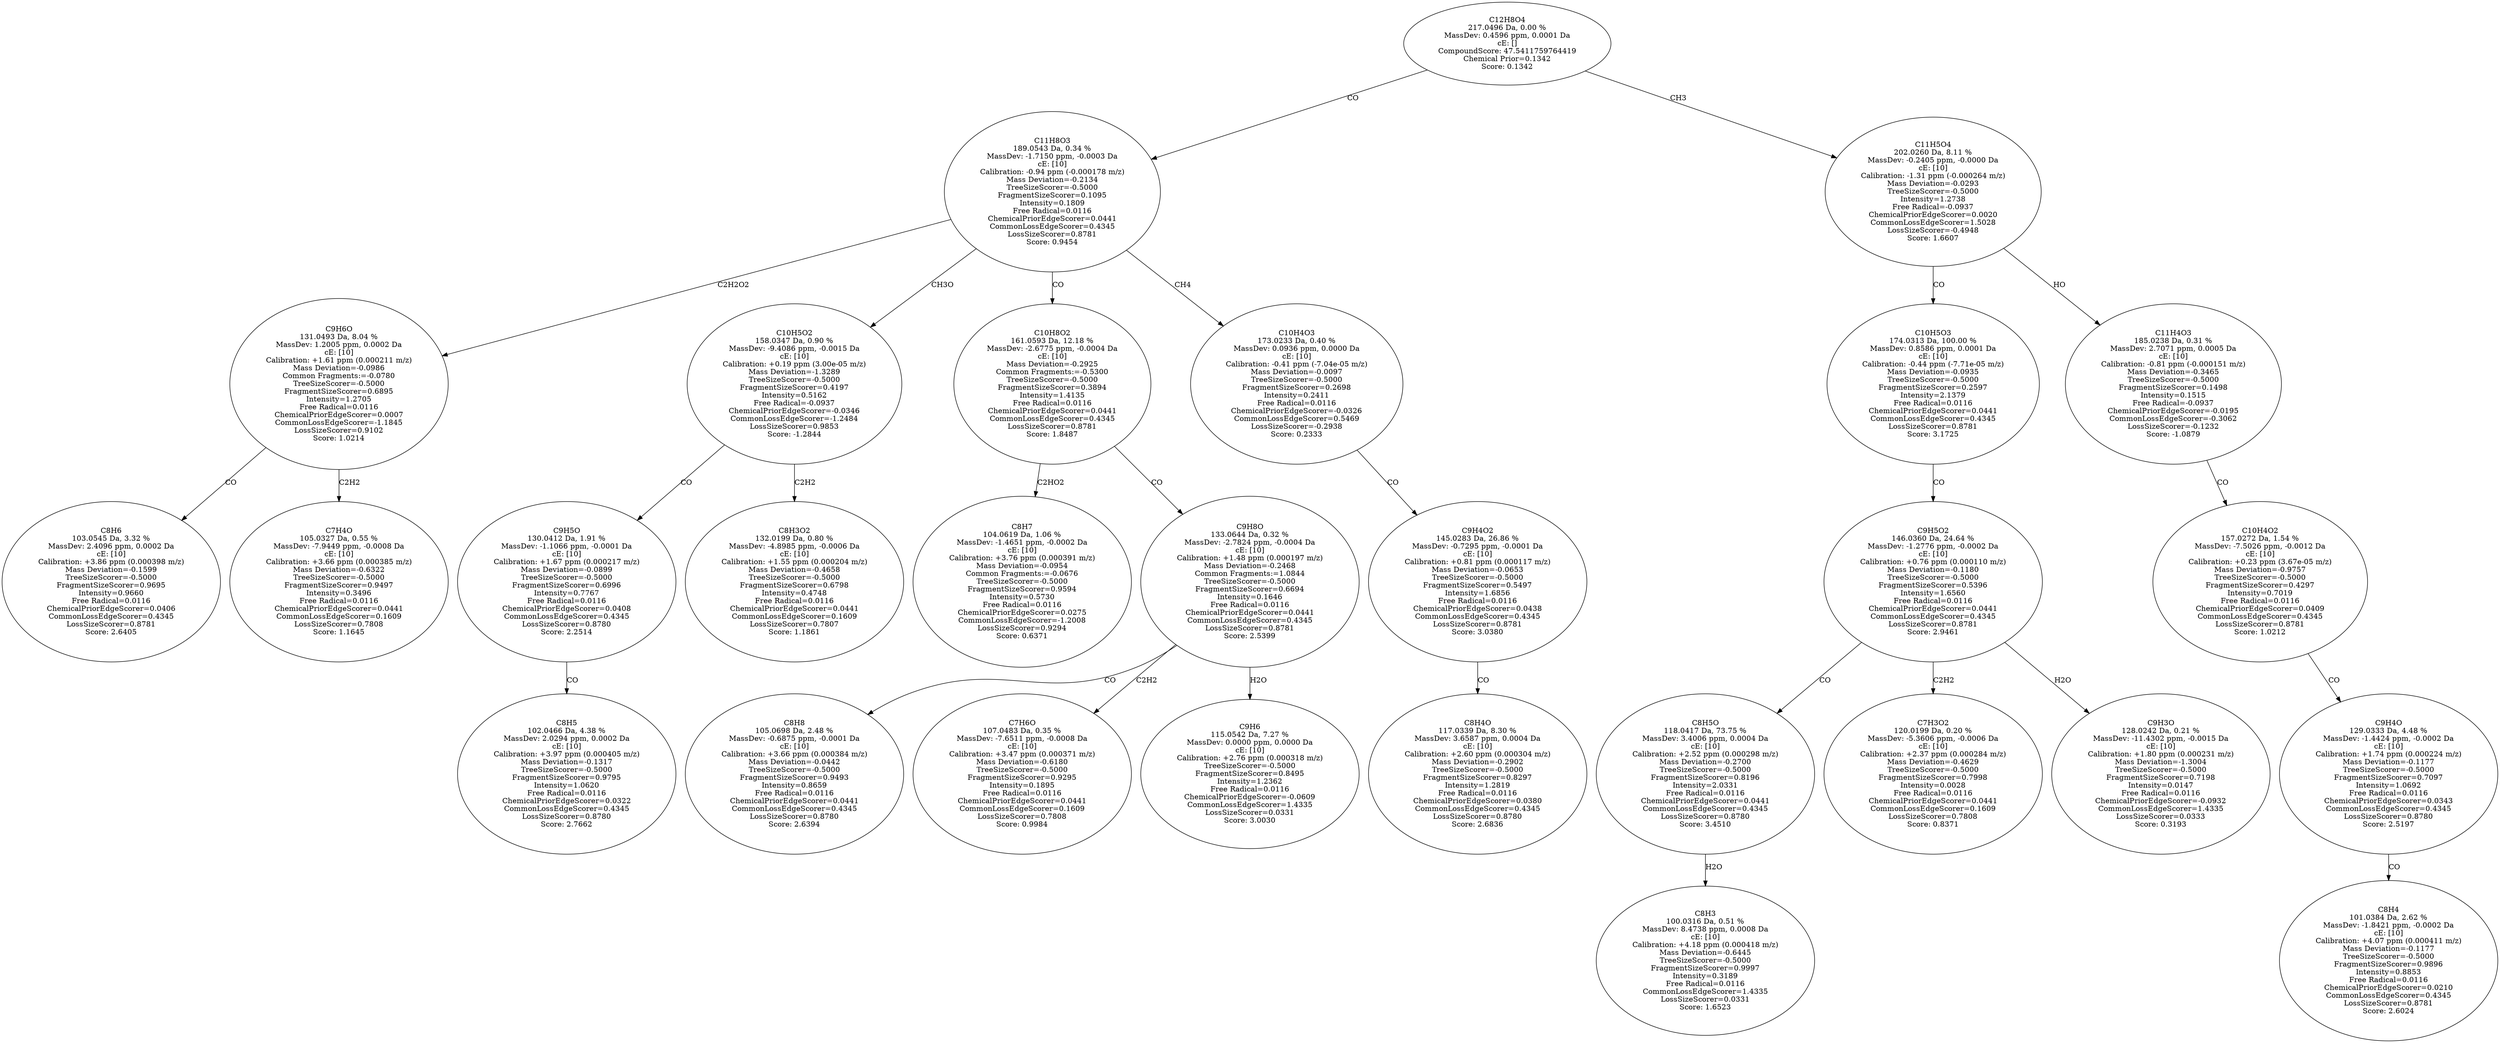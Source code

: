 strict digraph {
v1 [label="C8H6\n103.0545 Da, 3.32 %\nMassDev: 2.4096 ppm, 0.0002 Da\ncE: [10]\nCalibration: +3.86 ppm (0.000398 m/z)\nMass Deviation=-0.1599\nTreeSizeScorer=-0.5000\nFragmentSizeScorer=0.9695\nIntensity=0.9660\nFree Radical=0.0116\nChemicalPriorEdgeScorer=0.0406\nCommonLossEdgeScorer=0.4345\nLossSizeScorer=0.8781\nScore: 2.6405"];
v2 [label="C7H4O\n105.0327 Da, 0.55 %\nMassDev: -7.9449 ppm, -0.0008 Da\ncE: [10]\nCalibration: +3.66 ppm (0.000385 m/z)\nMass Deviation=-0.6322\nTreeSizeScorer=-0.5000\nFragmentSizeScorer=0.9497\nIntensity=0.3496\nFree Radical=0.0116\nChemicalPriorEdgeScorer=0.0441\nCommonLossEdgeScorer=0.1609\nLossSizeScorer=0.7808\nScore: 1.1645"];
v3 [label="C9H6O\n131.0493 Da, 8.04 %\nMassDev: 1.2005 ppm, 0.0002 Da\ncE: [10]\nCalibration: +1.61 ppm (0.000211 m/z)\nMass Deviation=-0.0986\nCommon Fragments:=-0.0780\nTreeSizeScorer=-0.5000\nFragmentSizeScorer=0.6895\nIntensity=1.2705\nFree Radical=0.0116\nChemicalPriorEdgeScorer=0.0007\nCommonLossEdgeScorer=-1.1845\nLossSizeScorer=0.9102\nScore: 1.0214"];
v4 [label="C8H5\n102.0466 Da, 4.38 %\nMassDev: 2.0294 ppm, 0.0002 Da\ncE: [10]\nCalibration: +3.97 ppm (0.000405 m/z)\nMass Deviation=-0.1317\nTreeSizeScorer=-0.5000\nFragmentSizeScorer=0.9795\nIntensity=1.0620\nFree Radical=0.0116\nChemicalPriorEdgeScorer=0.0322\nCommonLossEdgeScorer=0.4345\nLossSizeScorer=0.8780\nScore: 2.7662"];
v5 [label="C9H5O\n130.0412 Da, 1.91 %\nMassDev: -1.1066 ppm, -0.0001 Da\ncE: [10]\nCalibration: +1.67 ppm (0.000217 m/z)\nMass Deviation=-0.0899\nTreeSizeScorer=-0.5000\nFragmentSizeScorer=0.6996\nIntensity=0.7767\nFree Radical=0.0116\nChemicalPriorEdgeScorer=0.0408\nCommonLossEdgeScorer=0.4345\nLossSizeScorer=0.8780\nScore: 2.2514"];
v6 [label="C8H3O2\n132.0199 Da, 0.80 %\nMassDev: -4.8985 ppm, -0.0006 Da\ncE: [10]\nCalibration: +1.55 ppm (0.000204 m/z)\nMass Deviation=-0.4658\nTreeSizeScorer=-0.5000\nFragmentSizeScorer=0.6798\nIntensity=0.4748\nFree Radical=0.0116\nChemicalPriorEdgeScorer=0.0441\nCommonLossEdgeScorer=0.1609\nLossSizeScorer=0.7807\nScore: 1.1861"];
v7 [label="C10H5O2\n158.0347 Da, 0.90 %\nMassDev: -9.4086 ppm, -0.0015 Da\ncE: [10]\nCalibration: +0.19 ppm (3.00e-05 m/z)\nMass Deviation=-1.3289\nTreeSizeScorer=-0.5000\nFragmentSizeScorer=0.4197\nIntensity=0.5162\nFree Radical=-0.0937\nChemicalPriorEdgeScorer=-0.0346\nCommonLossEdgeScorer=-1.2484\nLossSizeScorer=0.9853\nScore: -1.2844"];
v8 [label="C8H7\n104.0619 Da, 1.06 %\nMassDev: -1.4651 ppm, -0.0002 Da\ncE: [10]\nCalibration: +3.76 ppm (0.000391 m/z)\nMass Deviation=-0.0954\nCommon Fragments:=-0.0676\nTreeSizeScorer=-0.5000\nFragmentSizeScorer=0.9594\nIntensity=0.5730\nFree Radical=0.0116\nChemicalPriorEdgeScorer=0.0275\nCommonLossEdgeScorer=-1.2008\nLossSizeScorer=0.9294\nScore: 0.6371"];
v9 [label="C8H8\n105.0698 Da, 2.48 %\nMassDev: -0.6875 ppm, -0.0001 Da\ncE: [10]\nCalibration: +3.66 ppm (0.000384 m/z)\nMass Deviation=-0.0442\nTreeSizeScorer=-0.5000\nFragmentSizeScorer=0.9493\nIntensity=0.8659\nFree Radical=0.0116\nChemicalPriorEdgeScorer=0.0441\nCommonLossEdgeScorer=0.4345\nLossSizeScorer=0.8780\nScore: 2.6394"];
v10 [label="C7H6O\n107.0483 Da, 0.35 %\nMassDev: -7.6511 ppm, -0.0008 Da\ncE: [10]\nCalibration: +3.47 ppm (0.000371 m/z)\nMass Deviation=-0.6180\nTreeSizeScorer=-0.5000\nFragmentSizeScorer=0.9295\nIntensity=0.1895\nFree Radical=0.0116\nChemicalPriorEdgeScorer=0.0441\nCommonLossEdgeScorer=0.1609\nLossSizeScorer=0.7808\nScore: 0.9984"];
v11 [label="C9H6\n115.0542 Da, 7.27 %\nMassDev: 0.0000 ppm, 0.0000 Da\ncE: [10]\nCalibration: +2.76 ppm (0.000318 m/z)\nTreeSizeScorer=-0.5000\nFragmentSizeScorer=0.8495\nIntensity=1.2362\nFree Radical=0.0116\nChemicalPriorEdgeScorer=-0.0609\nCommonLossEdgeScorer=1.4335\nLossSizeScorer=0.0331\nScore: 3.0030"];
v12 [label="C9H8O\n133.0644 Da, 0.32 %\nMassDev: -2.7824 ppm, -0.0004 Da\ncE: [10]\nCalibration: +1.48 ppm (0.000197 m/z)\nMass Deviation=-0.2468\nCommon Fragments:=1.0844\nTreeSizeScorer=-0.5000\nFragmentSizeScorer=0.6694\nIntensity=0.1646\nFree Radical=0.0116\nChemicalPriorEdgeScorer=0.0441\nCommonLossEdgeScorer=0.4345\nLossSizeScorer=0.8781\nScore: 2.5399"];
v13 [label="C10H8O2\n161.0593 Da, 12.18 %\nMassDev: -2.6775 ppm, -0.0004 Da\ncE: [10]\nMass Deviation=-0.2925\nCommon Fragments:=-0.5300\nTreeSizeScorer=-0.5000\nFragmentSizeScorer=0.3894\nIntensity=1.4135\nFree Radical=0.0116\nChemicalPriorEdgeScorer=0.0441\nCommonLossEdgeScorer=0.4345\nLossSizeScorer=0.8781\nScore: 1.8487"];
v14 [label="C8H4O\n117.0339 Da, 8.30 %\nMassDev: 3.6587 ppm, 0.0004 Da\ncE: [10]\nCalibration: +2.60 ppm (0.000304 m/z)\nMass Deviation=-0.2902\nTreeSizeScorer=-0.5000\nFragmentSizeScorer=0.8297\nIntensity=1.2819\nFree Radical=0.0116\nChemicalPriorEdgeScorer=0.0380\nCommonLossEdgeScorer=0.4345\nLossSizeScorer=0.8780\nScore: 2.6836"];
v15 [label="C9H4O2\n145.0283 Da, 26.86 %\nMassDev: -0.7295 ppm, -0.0001 Da\ncE: [10]\nCalibration: +0.81 ppm (0.000117 m/z)\nMass Deviation=-0.0653\nTreeSizeScorer=-0.5000\nFragmentSizeScorer=0.5497\nIntensity=1.6856\nFree Radical=0.0116\nChemicalPriorEdgeScorer=0.0438\nCommonLossEdgeScorer=0.4345\nLossSizeScorer=0.8781\nScore: 3.0380"];
v16 [label="C10H4O3\n173.0233 Da, 0.40 %\nMassDev: 0.0936 ppm, 0.0000 Da\ncE: [10]\nCalibration: -0.41 ppm (-7.04e-05 m/z)\nMass Deviation=-0.0097\nTreeSizeScorer=-0.5000\nFragmentSizeScorer=0.2698\nIntensity=0.2411\nFree Radical=0.0116\nChemicalPriorEdgeScorer=-0.0326\nCommonLossEdgeScorer=0.5469\nLossSizeScorer=-0.2938\nScore: 0.2333"];
v17 [label="C11H8O3\n189.0543 Da, 0.34 %\nMassDev: -1.7150 ppm, -0.0003 Da\ncE: [10]\nCalibration: -0.94 ppm (-0.000178 m/z)\nMass Deviation=-0.2134\nTreeSizeScorer=-0.5000\nFragmentSizeScorer=0.1095\nIntensity=0.1809\nFree Radical=0.0116\nChemicalPriorEdgeScorer=0.0441\nCommonLossEdgeScorer=0.4345\nLossSizeScorer=0.8781\nScore: 0.9454"];
v18 [label="C8H3\n100.0316 Da, 0.51 %\nMassDev: 8.4738 ppm, 0.0008 Da\ncE: [10]\nCalibration: +4.18 ppm (0.000418 m/z)\nMass Deviation=-0.6445\nTreeSizeScorer=-0.5000\nFragmentSizeScorer=0.9997\nIntensity=0.3189\nFree Radical=0.0116\nCommonLossEdgeScorer=1.4335\nLossSizeScorer=0.0331\nScore: 1.6523"];
v19 [label="C8H5O\n118.0417 Da, 73.75 %\nMassDev: 3.4006 ppm, 0.0004 Da\ncE: [10]\nCalibration: +2.52 ppm (0.000298 m/z)\nMass Deviation=-0.2700\nTreeSizeScorer=-0.5000\nFragmentSizeScorer=0.8196\nIntensity=2.0331\nFree Radical=0.0116\nChemicalPriorEdgeScorer=0.0441\nCommonLossEdgeScorer=0.4345\nLossSizeScorer=0.8780\nScore: 3.4510"];
v20 [label="C7H3O2\n120.0199 Da, 0.20 %\nMassDev: -5.3606 ppm, -0.0006 Da\ncE: [10]\nCalibration: +2.37 ppm (0.000284 m/z)\nMass Deviation=-0.4629\nTreeSizeScorer=-0.5000\nFragmentSizeScorer=0.7998\nIntensity=0.0028\nFree Radical=0.0116\nChemicalPriorEdgeScorer=0.0441\nCommonLossEdgeScorer=0.1609\nLossSizeScorer=0.7808\nScore: 0.8371"];
v21 [label="C9H3O\n128.0242 Da, 0.21 %\nMassDev: -11.4302 ppm, -0.0015 Da\ncE: [10]\nCalibration: +1.80 ppm (0.000231 m/z)\nMass Deviation=-1.3004\nTreeSizeScorer=-0.5000\nFragmentSizeScorer=0.7198\nIntensity=0.0147\nFree Radical=0.0116\nChemicalPriorEdgeScorer=-0.0932\nCommonLossEdgeScorer=1.4335\nLossSizeScorer=0.0333\nScore: 0.3193"];
v22 [label="C9H5O2\n146.0360 Da, 24.64 %\nMassDev: -1.2776 ppm, -0.0002 Da\ncE: [10]\nCalibration: +0.76 ppm (0.000110 m/z)\nMass Deviation=-0.1180\nTreeSizeScorer=-0.5000\nFragmentSizeScorer=0.5396\nIntensity=1.6560\nFree Radical=0.0116\nChemicalPriorEdgeScorer=0.0441\nCommonLossEdgeScorer=0.4345\nLossSizeScorer=0.8781\nScore: 2.9461"];
v23 [label="C10H5O3\n174.0313 Da, 100.00 %\nMassDev: 0.8586 ppm, 0.0001 Da\ncE: [10]\nCalibration: -0.44 ppm (-7.71e-05 m/z)\nMass Deviation=-0.0935\nTreeSizeScorer=-0.5000\nFragmentSizeScorer=0.2597\nIntensity=2.1379\nFree Radical=0.0116\nChemicalPriorEdgeScorer=0.0441\nCommonLossEdgeScorer=0.4345\nLossSizeScorer=0.8781\nScore: 3.1725"];
v24 [label="C8H4\n101.0384 Da, 2.62 %\nMassDev: -1.8421 ppm, -0.0002 Da\ncE: [10]\nCalibration: +4.07 ppm (0.000411 m/z)\nMass Deviation=-0.1177\nTreeSizeScorer=-0.5000\nFragmentSizeScorer=0.9896\nIntensity=0.8853\nFree Radical=0.0116\nChemicalPriorEdgeScorer=0.0210\nCommonLossEdgeScorer=0.4345\nLossSizeScorer=0.8781\nScore: 2.6024"];
v25 [label="C9H4O\n129.0333 Da, 4.48 %\nMassDev: -1.4424 ppm, -0.0002 Da\ncE: [10]\nCalibration: +1.74 ppm (0.000224 m/z)\nMass Deviation=-0.1177\nTreeSizeScorer=-0.5000\nFragmentSizeScorer=0.7097\nIntensity=1.0692\nFree Radical=0.0116\nChemicalPriorEdgeScorer=0.0343\nCommonLossEdgeScorer=0.4345\nLossSizeScorer=0.8780\nScore: 2.5197"];
v26 [label="C10H4O2\n157.0272 Da, 1.54 %\nMassDev: -7.5026 ppm, -0.0012 Da\ncE: [10]\nCalibration: +0.23 ppm (3.67e-05 m/z)\nMass Deviation=-0.9757\nTreeSizeScorer=-0.5000\nFragmentSizeScorer=0.4297\nIntensity=0.7019\nFree Radical=0.0116\nChemicalPriorEdgeScorer=0.0409\nCommonLossEdgeScorer=0.4345\nLossSizeScorer=0.8781\nScore: 1.0212"];
v27 [label="C11H4O3\n185.0238 Da, 0.31 %\nMassDev: 2.7071 ppm, 0.0005 Da\ncE: [10]\nCalibration: -0.81 ppm (-0.000151 m/z)\nMass Deviation=-0.3465\nTreeSizeScorer=-0.5000\nFragmentSizeScorer=0.1498\nIntensity=0.1515\nFree Radical=-0.0937\nChemicalPriorEdgeScorer=-0.0195\nCommonLossEdgeScorer=-0.3062\nLossSizeScorer=-0.1232\nScore: -1.0879"];
v28 [label="C11H5O4\n202.0260 Da, 8.11 %\nMassDev: -0.2405 ppm, -0.0000 Da\ncE: [10]\nCalibration: -1.31 ppm (-0.000264 m/z)\nMass Deviation=-0.0293\nTreeSizeScorer=-0.5000\nIntensity=1.2738\nFree Radical=-0.0937\nChemicalPriorEdgeScorer=0.0020\nCommonLossEdgeScorer=1.5028\nLossSizeScorer=-0.4948\nScore: 1.6607"];
v29 [label="C12H8O4\n217.0496 Da, 0.00 %\nMassDev: 0.4596 ppm, 0.0001 Da\ncE: []\nCompoundScore: 47.5411759764419\nChemical Prior=0.1342\nScore: 0.1342"];
v3 -> v1 [label="CO"];
v3 -> v2 [label="C2H2"];
v17 -> v3 [label="C2H2O2"];
v5 -> v4 [label="CO"];
v7 -> v5 [label="CO"];
v7 -> v6 [label="C2H2"];
v17 -> v7 [label="CH3O"];
v13 -> v8 [label="C2HO2"];
v12 -> v9 [label="CO"];
v12 -> v10 [label="C2H2"];
v12 -> v11 [label="H2O"];
v13 -> v12 [label="CO"];
v17 -> v13 [label="CO"];
v15 -> v14 [label="CO"];
v16 -> v15 [label="CO"];
v17 -> v16 [label="CH4"];
v29 -> v17 [label="CO"];
v19 -> v18 [label="H2O"];
v22 -> v19 [label="CO"];
v22 -> v20 [label="C2H2"];
v22 -> v21 [label="H2O"];
v23 -> v22 [label="CO"];
v28 -> v23 [label="CO"];
v25 -> v24 [label="CO"];
v26 -> v25 [label="CO"];
v27 -> v26 [label="CO"];
v28 -> v27 [label="HO"];
v29 -> v28 [label="CH3"];
}